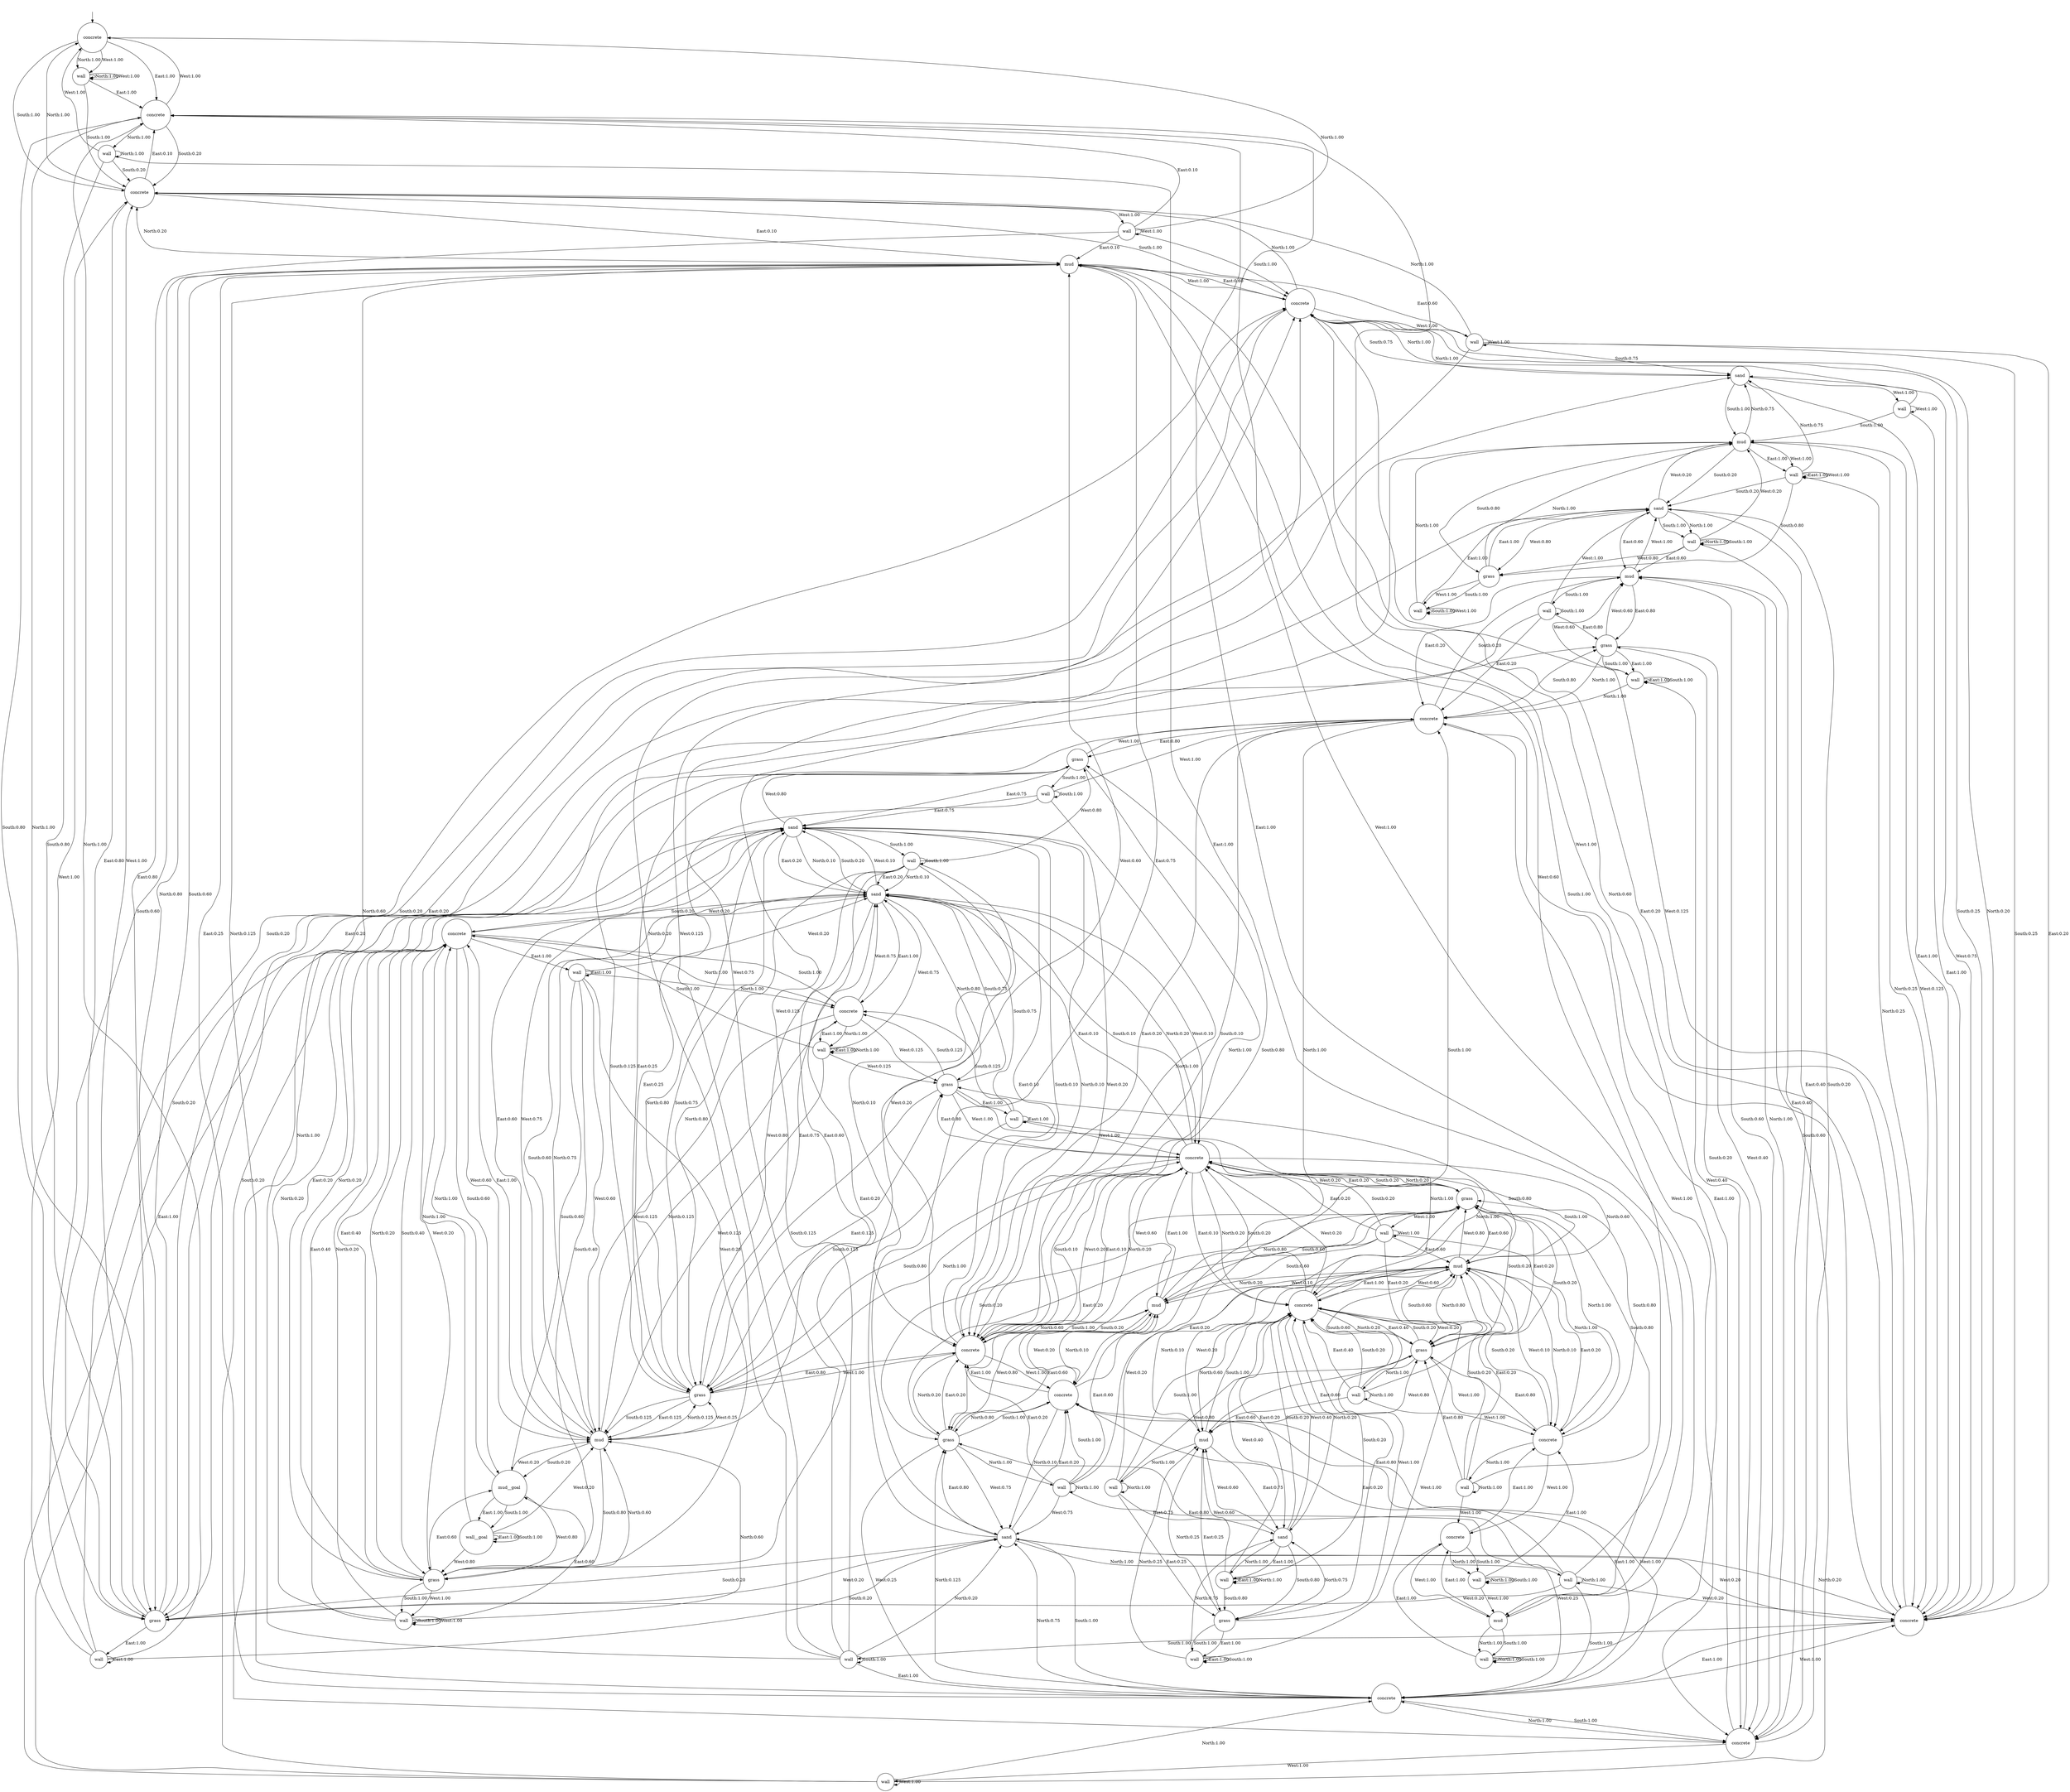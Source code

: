 digraph g {
__start0 [label="" shape="none"];
21 [shape="circle" label="wall"];
52 [shape="circle" label="sand"];
7 [shape="circle" label="sand"];
13 [shape="circle" label="wall"];
44 [shape="circle" label="grass"];
16 [shape="circle" label="mud"];
40 [shape="circle" label="grass"];
49 [shape="circle" label="concrete"];
36 [shape="circle" label="grass"];
37 [shape="circle" label="wall"];
8 [shape="circle" label="wall"];
32 [shape="circle" label="grass"];
41 [shape="circle" label="wall"];
62 [shape="circle" label="wall"];
12 [shape="circle" label="concrete"];
29 [shape="circle" label="mud"];
33 [shape="circle" label="wall"];
0 [shape="circle" label="concrete"];
53 [shape="circle" label="wall"];
4 [shape="circle" label="concrete"];
57 [shape="circle" label="wall"];
66 [shape="circle" label="concrete"];
54 [shape="circle" label="mud"];
14 [shape="circle" label="grass"];
25 [shape="circle" label="concrete"];
45 [shape="circle" label="wall"];
10 [shape="circle" label="grass"];
3 [shape="circle" label="wall"];
63 [shape="circle" label="sand"];
17 [shape="circle" label="concrete"];
9 [shape="circle" label="mud"];
69 [shape="circle" label="wall"];
42 [shape="circle" label="mud"];
64 [shape="circle" label="grass"];
28 [shape="circle" label="wall"];
38 [shape="circle" label="concrete"];
60 [shape="circle" label="grass"];
61 [shape="circle" label="wall"];
56 [shape="circle" label="grass"];
65 [shape="circle" label="wall"];
19 [shape="circle" label="wall"];
59 [shape="circle" label="mud"];
30 [shape="circle" label="concrete"];
23 [shape="circle" label="wall"];
50 [shape="circle" label="grass"];
34 [shape="circle" label="concrete"];
22 [shape="circle" label="mud"];
11 [shape="circle" label="wall"];
46 [shape="circle" label="grass"];
55 [shape="circle" label="concrete"];
15 [shape="circle" label="wall"];
26 [shape="circle" label="concrete"];
6 [shape="circle" label="wall"];
39 [shape="circle" label="wall"];
27 [shape="circle" label="wall"];
31 [shape="circle" label="wall"];
43 [shape="circle" label="concrete"];
58 [shape="circle" label="sand"];
70 [shape="circle" label="wall__goal"];
51 [shape="circle" label="wall"];
68 [shape="circle" label="concrete"];
20 [shape="circle" label="sand"];
2 [shape="circle" label="concrete"];
35 [shape="circle" label="concrete"];
47 [shape="circle" label="wall"];
48 [shape="circle" label="mud"];
18 [shape="circle" label="wall"];
67 [shape="circle" label="wall"];
5 [shape="circle" label="wall"];
71 [shape="circle" label="mud__goal"];
24 [shape="circle" label="sand"];
1 [shape="circle" label="wall"];
21 -> 30 [label="East:1.00"];
21 -> 21 [label="North:1.00"];
21 -> 21 [label="South:1.00"];
21 -> 12 [label="West:1.00"];
52 -> 58 [label="East:0.20"];
52 -> 59 [label="East:0.60"];
52 -> 60 [label="East:0.20"];
52 -> 43 [label="North:0.10"];
52 -> 58 [label="North:0.10"];
52 -> 50 [label="North:0.80"];
52 -> 51 [label="South:1.00"];
52 -> 44 [label="West:0.80"];
52 -> 43 [label="West:0.20"];
7 -> 17 [label="East:1.00"];
7 -> 4 [label="North:1.00"];
7 -> 9 [label="South:1.00"];
7 -> 6 [label="West:1.00"];
13 -> 22 [label="East:1.00"];
13 -> 13 [label="North:1.00"];
13 -> 2 [label="South:0.20"];
13 -> 14 [label="South:0.80"];
13 -> 0 [label="West:1.00"];
44 -> 52 [label="East:0.75"];
44 -> 50 [label="East:0.25"];
44 -> 43 [label="North:1.00"];
44 -> 45 [label="South:1.00"];
44 -> 35 [label="West:1.00"];
16 -> 24 [label="East:0.75"];
16 -> 25 [label="East:0.25"];
16 -> 2 [label="North:0.20"];
16 -> 14 [label="North:0.80"];
16 -> 17 [label="South:1.00"];
16 -> 4 [label="West:1.00"];
40 -> 46 [label="East:0.20"];
40 -> 48 [label="East:0.60"];
40 -> 49 [label="East:0.20"];
40 -> 38 [label="North:1.00"];
40 -> 42 [label="South:0.60"];
40 -> 49 [label="South:0.20"];
40 -> 32 [label="South:0.20"];
40 -> 41 [label="West:1.00"];
49 -> 56 [label="East:0.80"];
49 -> 55 [label="East:0.10"];
49 -> 58 [label="East:0.10"];
49 -> 48 [label="North:0.60"];
49 -> 40 [label="North:0.20"];
49 -> 55 [label="North:0.20"];
49 -> 58 [label="South:0.10"];
49 -> 50 [label="South:0.80"];
49 -> 43 [label="South:0.10"];
49 -> 43 [label="West:0.20"];
49 -> 42 [label="West:0.60"];
49 -> 40 [label="West:0.20"];
36 -> 37 [label="East:1.00"];
36 -> 35 [label="North:1.00"];
36 -> 37 [label="South:1.00"];
36 -> 26 [label="West:0.40"];
36 -> 29 [label="West:0.60"];
37 -> 37 [label="East:1.00"];
37 -> 35 [label="North:1.00"];
37 -> 37 [label="South:1.00"];
37 -> 26 [label="West:0.40"];
37 -> 29 [label="West:0.60"];
8 -> 8 [label="East:1.00"];
8 -> 17 [label="North:0.25"];
8 -> 7 [label="North:0.75"];
8 -> 10 [label="South:0.80"];
8 -> 20 [label="South:0.20"];
8 -> 8 [label="West:1.00"];
32 -> 40 [label="East:0.20"];
32 -> 42 [label="East:0.60"];
32 -> 43 [label="East:0.20"];
32 -> 33 [label="North:1.00"];
32 -> 34 [label="South:1.00"];
32 -> 24 [label="West:0.75"];
32 -> 25 [label="West:0.25"];
41 -> 46 [label="East:0.20"];
41 -> 49 [label="East:0.20"];
41 -> 48 [label="East:0.60"];
41 -> 38 [label="North:1.00"];
41 -> 49 [label="South:0.20"];
41 -> 42 [label="South:0.60"];
41 -> 32 [label="South:0.20"];
41 -> 41 [label="West:1.00"];
62 -> 62 [label="East:1.00"];
62 -> 62 [label="North:1.00"];
62 -> 64 [label="South:0.80"];
62 -> 55 [label="South:0.20"];
62 -> 55 [label="West:0.40"];
62 -> 54 [label="West:0.60"];
12 -> 22 [label="East:1.00"];
12 -> 13 [label="North:1.00"];
12 -> 2 [label="South:0.20"];
12 -> 14 [label="South:0.80"];
12 -> 0 [label="West:1.00"];
29 -> 35 [label="East:0.20"];
29 -> 36 [label="East:0.80"];
29 -> 26 [label="North:1.00"];
29 -> 28 [label="South:1.00"];
29 -> 20 [label="West:1.00"];
33 -> 40 [label="East:0.20"];
33 -> 42 [label="East:0.60"];
33 -> 43 [label="East:0.20"];
33 -> 33 [label="North:1.00"];
33 -> 34 [label="South:1.00"];
33 -> 24 [label="West:0.75"];
33 -> 25 [label="West:0.25"];
0 -> 12 [label="East:1.00"];
0 -> 1 [label="North:1.00"];
0 -> 2 [label="South:1.00"];
0 -> 1 [label="West:1.00"];
53 -> 64 [label="East:0.25"];
53 -> 63 [label="East:0.75"];
53 -> 53 [label="North:1.00"];
53 -> 55 [label="South:1.00"];
53 -> 46 [label="West:0.80"];
53 -> 48 [label="West:0.20"];
4 -> 14 [label="East:0.20"];
4 -> 16 [label="East:0.60"];
4 -> 17 [label="East:0.20"];
4 -> 2 [label="North:1.00"];
4 -> 7 [label="South:0.75"];
4 -> 17 [label="South:0.25"];
4 -> 5 [label="West:1.00"];
57 -> 57 [label="East:1.00"];
57 -> 55 [label="North:1.00"];
57 -> 66 [label="South:0.125"];
57 -> 58 [label="South:0.75"];
57 -> 50 [label="South:0.125"];
57 -> 49 [label="West:1.00"];
66 -> 67 [label="East:1.00"];
66 -> 67 [label="North:1.00"];
66 -> 68 [label="South:1.00"];
66 -> 59 [label="West:0.125"];
66 -> 56 [label="West:0.125"];
66 -> 58 [label="West:0.75"];
54 -> 63 [label="East:0.75"];
54 -> 64 [label="East:0.25"];
54 -> 53 [label="North:1.00"];
54 -> 55 [label="South:1.00"];
54 -> 46 [label="West:0.80"];
54 -> 48 [label="West:0.20"];
14 -> 15 [label="East:1.00"];
14 -> 12 [label="North:1.00"];
14 -> 24 [label="South:0.20"];
14 -> 4 [label="South:0.20"];
14 -> 16 [label="South:0.60"];
14 -> 2 [label="West:1.00"];
25 -> 34 [label="East:1.00"];
25 -> 16 [label="North:0.125"];
25 -> 24 [label="North:0.75"];
25 -> 32 [label="North:0.125"];
25 -> 26 [label="South:1.00"];
25 -> 17 [label="West:1.00"];
45 -> 50 [label="East:0.25"];
45 -> 52 [label="East:0.75"];
45 -> 43 [label="North:1.00"];
45 -> 45 [label="South:1.00"];
45 -> 35 [label="West:1.00"];
10 -> 20 [label="East:1.00"];
10 -> 9 [label="North:1.00"];
10 -> 11 [label="South:1.00"];
10 -> 11 [label="West:1.00"];
3 -> 12 [label="East:0.10"];
3 -> 14 [label="East:0.80"];
3 -> 16 [label="East:0.10"];
3 -> 0 [label="North:1.00"];
3 -> 4 [label="South:1.00"];
3 -> 3 [label="West:1.00"];
63 -> 62 [label="East:1.00"];
63 -> 62 [label="North:1.00"];
63 -> 55 [label="South:0.20"];
63 -> 64 [label="South:0.80"];
63 -> 55 [label="West:0.40"];
63 -> 54 [label="West:0.60"];
17 -> 25 [label="East:1.00"];
17 -> 4 [label="North:0.20"];
17 -> 16 [label="North:0.60"];
17 -> 24 [label="North:0.20"];
17 -> 18 [label="South:1.00"];
17 -> 4 [label="West:0.125"];
17 -> 7 [label="West:0.75"];
17 -> 9 [label="West:0.125"];
9 -> 8 [label="East:1.00"];
9 -> 7 [label="North:0.75"];
9 -> 17 [label="North:0.25"];
9 -> 20 [label="South:0.20"];
9 -> 10 [label="South:0.80"];
9 -> 8 [label="West:1.00"];
69 -> 69 [label="East:1.00"];
69 -> 66 [label="North:1.00"];
69 -> 60 [label="South:0.40"];
69 -> 71 [label="South:0.60"];
69 -> 58 [label="West:0.20"];
69 -> 59 [label="West:0.60"];
69 -> 60 [label="West:0.20"];
42 -> 49 [label="East:1.00"];
42 -> 48 [label="North:0.20"];
42 -> 40 [label="North:0.80"];
42 -> 43 [label="South:1.00"];
42 -> 32 [label="West:0.80"];
42 -> 34 [label="West:0.20"];
64 -> 65 [label="East:1.00"];
64 -> 63 [label="North:0.75"];
64 -> 54 [label="North:0.25"];
64 -> 65 [label="South:1.00"];
64 -> 55 [label="West:1.00"];
28 -> 36 [label="East:0.80"];
28 -> 35 [label="East:0.20"];
28 -> 26 [label="North:1.00"];
28 -> 28 [label="South:1.00"];
28 -> 20 [label="West:1.00"];
38 -> 48 [label="East:0.20"];
38 -> 46 [label="East:0.80"];
38 -> 39 [label="North:1.00"];
38 -> 48 [label="South:0.20"];
38 -> 40 [label="South:0.80"];
38 -> 30 [label="West:1.00"];
60 -> 68 [label="East:0.40"];
60 -> 71 [label="East:0.60"];
60 -> 59 [label="North:0.60"];
60 -> 52 [label="North:0.20"];
60 -> 68 [label="North:0.20"];
60 -> 61 [label="South:1.00"];
60 -> 61 [label="West:1.00"];
61 -> 71 [label="East:0.60"];
61 -> 68 [label="East:0.40"];
61 -> 52 [label="North:0.20"];
61 -> 59 [label="North:0.60"];
61 -> 68 [label="North:0.20"];
61 -> 61 [label="South:1.00"];
61 -> 61 [label="West:1.00"];
56 -> 57 [label="East:1.00"];
56 -> 55 [label="North:1.00"];
56 -> 50 [label="South:0.125"];
56 -> 58 [label="South:0.75"];
56 -> 66 [label="South:0.125"];
56 -> 49 [label="West:1.00"];
65 -> 65 [label="East:1.00"];
65 -> 54 [label="North:0.25"];
65 -> 63 [label="North:0.75"];
65 -> 65 [label="South:1.00"];
65 -> 55 [label="West:1.00"];
19 -> 26 [label="East:0.40"];
19 -> 29 [label="East:0.60"];
19 -> 19 [label="North:1.00"];
19 -> 19 [label="South:1.00"];
19 -> 9 [label="West:0.20"];
19 -> 10 [label="West:0.80"];
59 -> 68 [label="East:1.00"];
59 -> 58 [label="North:0.75"];
59 -> 50 [label="North:0.125"];
59 -> 66 [label="North:0.125"];
59 -> 71 [label="South:0.20"];
59 -> 60 [label="South:0.80"];
59 -> 50 [label="West:0.25"];
59 -> 52 [label="West:0.75"];
30 -> 38 [label="East:1.00"];
30 -> 31 [label="North:1.00"];
30 -> 31 [label="South:1.00"];
30 -> 22 [label="West:1.00"];
23 -> 32 [label="East:0.80"];
23 -> 34 [label="East:0.20"];
23 -> 23 [label="North:1.00"];
23 -> 25 [label="South:1.00"];
23 -> 17 [label="West:0.20"];
23 -> 14 [label="West:0.20"];
23 -> 16 [label="West:0.60"];
50 -> 58 [label="East:0.75"];
50 -> 56 [label="East:0.125"];
50 -> 59 [label="East:0.125"];
50 -> 49 [label="North:1.00"];
50 -> 44 [label="South:0.125"];
50 -> 52 [label="South:0.75"];
50 -> 59 [label="South:0.125"];
50 -> 43 [label="West:1.00"];
34 -> 43 [label="East:1.00"];
34 -> 24 [label="North:0.10"];
34 -> 42 [label="North:0.10"];
34 -> 32 [label="North:0.80"];
34 -> 35 [label="South:1.00"];
34 -> 25 [label="West:1.00"];
22 -> 30 [label="East:1.00"];
22 -> 21 [label="North:1.00"];
22 -> 21 [label="South:1.00"];
22 -> 12 [label="West:1.00"];
11 -> 20 [label="East:1.00"];
11 -> 9 [label="North:1.00"];
11 -> 11 [label="South:1.00"];
11 -> 11 [label="West:1.00"];
46 -> 54 [label="East:0.60"];
46 -> 55 [label="East:0.40"];
46 -> 47 [label="North:1.00"];
46 -> 40 [label="South:0.20"];
46 -> 48 [label="South:0.60"];
46 -> 55 [label="South:0.20"];
46 -> 38 [label="West:1.00"];
55 -> 64 [label="East:0.80"];
55 -> 63 [label="East:0.20"];
55 -> 54 [label="North:0.60"];
55 -> 46 [label="North:0.20"];
55 -> 63 [label="North:0.20"];
55 -> 49 [label="South:0.20"];
55 -> 56 [label="South:0.80"];
55 -> 49 [label="West:0.20"];
55 -> 48 [label="West:0.60"];
55 -> 46 [label="West:0.20"];
15 -> 15 [label="East:1.00"];
15 -> 12 [label="North:1.00"];
15 -> 4 [label="South:0.20"];
15 -> 16 [label="South:0.60"];
15 -> 24 [label="South:0.20"];
15 -> 2 [label="West:1.00"];
26 -> 35 [label="East:1.00"];
26 -> 25 [label="North:1.00"];
26 -> 20 [label="South:0.20"];
26 -> 29 [label="South:0.60"];
26 -> 36 [label="South:0.20"];
26 -> 27 [label="West:1.00"];
6 -> 17 [label="East:1.00"];
6 -> 4 [label="North:1.00"];
6 -> 9 [label="South:1.00"];
6 -> 6 [label="West:1.00"];
39 -> 46 [label="East:0.80"];
39 -> 48 [label="East:0.20"];
39 -> 39 [label="North:1.00"];
39 -> 40 [label="South:0.80"];
39 -> 48 [label="South:0.20"];
39 -> 30 [label="West:1.00"];
27 -> 35 [label="East:1.00"];
27 -> 25 [label="North:1.00"];
27 -> 36 [label="South:0.20"];
27 -> 20 [label="South:0.20"];
27 -> 29 [label="South:0.60"];
27 -> 27 [label="West:1.00"];
31 -> 38 [label="East:1.00"];
31 -> 31 [label="North:1.00"];
31 -> 31 [label="South:1.00"];
31 -> 22 [label="West:1.00"];
43 -> 50 [label="East:0.80"];
43 -> 49 [label="East:0.10"];
43 -> 52 [label="East:0.10"];
43 -> 32 [label="North:0.20"];
43 -> 42 [label="North:0.60"];
43 -> 49 [label="North:0.20"];
43 -> 52 [label="South:0.10"];
43 -> 35 [label="South:0.10"];
43 -> 44 [label="South:0.80"];
43 -> 34 [label="West:1.00"];
58 -> 66 [label="East:1.00"];
58 -> 49 [label="North:0.20"];
58 -> 56 [label="North:0.80"];
58 -> 68 [label="South:0.20"];
58 -> 52 [label="South:0.20"];
58 -> 59 [label="South:0.60"];
58 -> 50 [label="West:0.80"];
58 -> 49 [label="West:0.10"];
58 -> 52 [label="West:0.10"];
70 -> 70 [label="East:1.00"];
70 -> 68 [label="North:1.00"];
70 -> 70 [label="South:1.00"];
70 -> 59 [label="West:0.20"];
70 -> 60 [label="West:0.80"];
51 -> 58 [label="East:0.20"];
51 -> 59 [label="East:0.60"];
51 -> 60 [label="East:0.20"];
51 -> 43 [label="North:0.10"];
51 -> 58 [label="North:0.10"];
51 -> 50 [label="North:0.80"];
51 -> 51 [label="South:1.00"];
51 -> 44 [label="West:0.80"];
51 -> 43 [label="West:0.20"];
68 -> 69 [label="East:1.00"];
68 -> 66 [label="North:1.00"];
68 -> 60 [label="South:0.40"];
68 -> 71 [label="South:0.60"];
68 -> 58 [label="West:0.20"];
68 -> 59 [label="West:0.60"];
68 -> 60 [label="West:0.20"];
20 -> 26 [label="East:0.40"];
20 -> 29 [label="East:0.60"];
20 -> 19 [label="North:1.00"];
20 -> 19 [label="South:1.00"];
20 -> 9 [label="West:0.20"];
20 -> 10 [label="West:0.80"];
2 -> 16 [label="East:0.10"];
2 -> 12 [label="East:0.10"];
2 -> 14 [label="East:0.80"];
2 -> 0 [label="North:1.00"];
2 -> 4 [label="South:1.00"];
2 -> 3 [label="West:1.00"];
35 -> 43 [label="East:0.20"];
35 -> 44 [label="East:0.80"];
35 -> 34 [label="North:1.00"];
35 -> 29 [label="South:0.20"];
35 -> 36 [label="South:0.80"];
35 -> 26 [label="West:1.00"];
47 -> 55 [label="East:0.40"];
47 -> 54 [label="East:0.60"];
47 -> 47 [label="North:1.00"];
47 -> 55 [label="South:0.20"];
47 -> 40 [label="South:0.20"];
47 -> 48 [label="South:0.60"];
47 -> 38 [label="West:1.00"];
48 -> 55 [label="East:1.00"];
48 -> 54 [label="North:0.10"];
48 -> 38 [label="North:0.10"];
48 -> 46 [label="North:0.80"];
48 -> 49 [label="South:1.00"];
48 -> 38 [label="West:0.10"];
48 -> 40 [label="West:0.80"];
48 -> 42 [label="West:0.10"];
18 -> 25 [label="East:1.00"];
18 -> 16 [label="North:0.60"];
18 -> 4 [label="North:0.20"];
18 -> 24 [label="North:0.20"];
18 -> 18 [label="South:1.00"];
18 -> 9 [label="West:0.125"];
18 -> 4 [label="West:0.125"];
18 -> 7 [label="West:0.75"];
67 -> 67 [label="East:1.00"];
67 -> 67 [label="North:1.00"];
67 -> 68 [label="South:1.00"];
67 -> 58 [label="West:0.75"];
67 -> 56 [label="West:0.125"];
67 -> 59 [label="West:0.125"];
5 -> 17 [label="East:0.20"];
5 -> 14 [label="East:0.20"];
5 -> 16 [label="East:0.60"];
5 -> 2 [label="North:1.00"];
5 -> 7 [label="South:0.75"];
5 -> 17 [label="South:0.25"];
5 -> 5 [label="West:1.00"];
71 -> 70 [label="East:1.00"];
71 -> 68 [label="North:1.00"];
71 -> 70 [label="South:1.00"];
71 -> 60 [label="West:0.80"];
71 -> 59 [label="West:0.20"];
24 -> 34 [label="East:0.20"];
24 -> 32 [label="East:0.80"];
24 -> 23 [label="North:1.00"];
24 -> 25 [label="South:1.00"];
24 -> 16 [label="West:0.60"];
24 -> 14 [label="West:0.20"];
24 -> 17 [label="West:0.20"];
1 -> 12 [label="East:1.00"];
1 -> 1 [label="North:1.00"];
1 -> 2 [label="South:1.00"];
1 -> 1 [label="West:1.00"];
__start0 -> 0;
}
